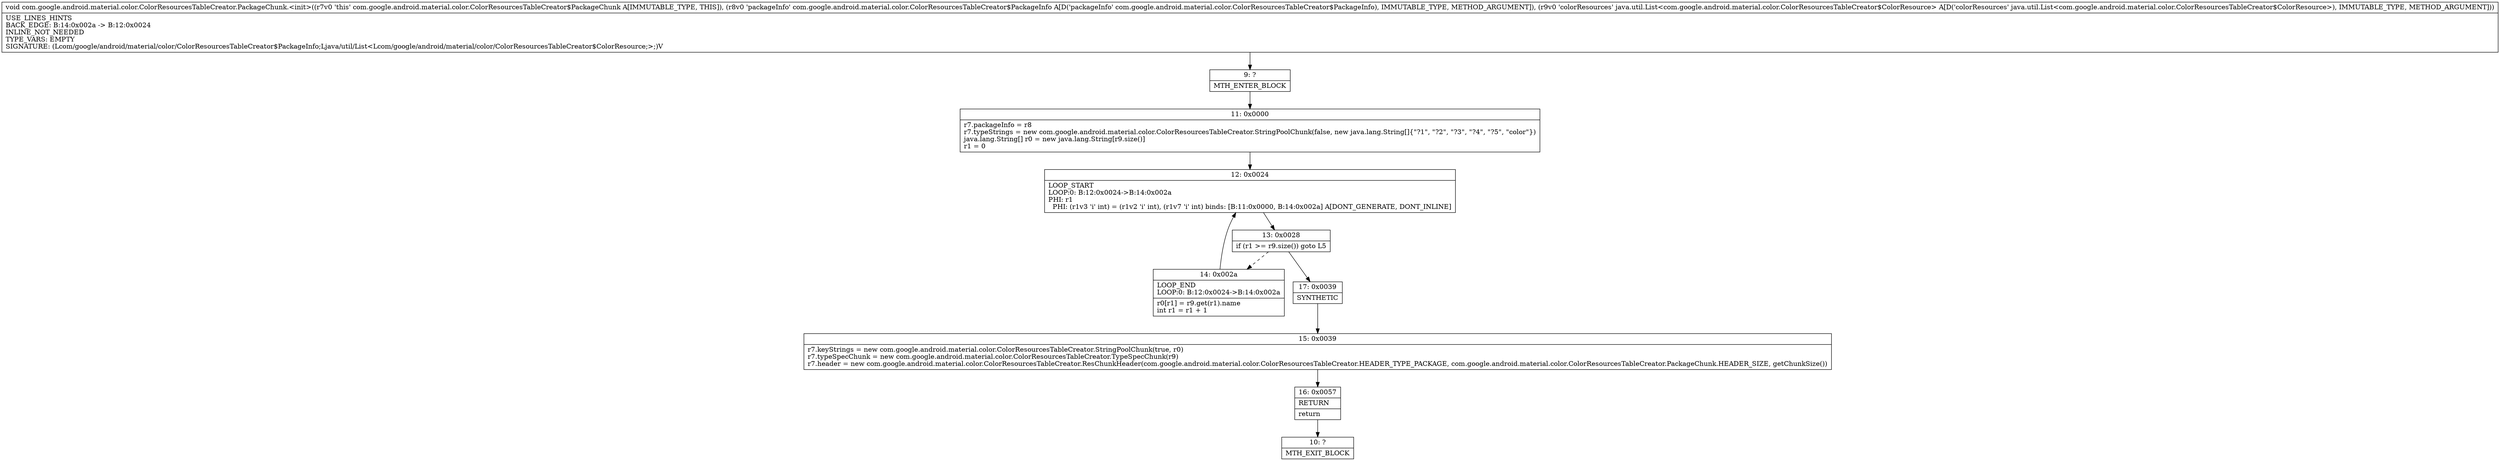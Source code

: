digraph "CFG forcom.google.android.material.color.ColorResourcesTableCreator.PackageChunk.\<init\>(Lcom\/google\/android\/material\/color\/ColorResourcesTableCreator$PackageInfo;Ljava\/util\/List;)V" {
Node_9 [shape=record,label="{9\:\ ?|MTH_ENTER_BLOCK\l}"];
Node_11 [shape=record,label="{11\:\ 0x0000|r7.packageInfo = r8\lr7.typeStrings = new com.google.android.material.color.ColorResourcesTableCreator.StringPoolChunk(false, new java.lang.String[]\{\"?1\", \"?2\", \"?3\", \"?4\", \"?5\", \"color\"\})\ljava.lang.String[] r0 = new java.lang.String[r9.size()]\lr1 = 0\l}"];
Node_12 [shape=record,label="{12\:\ 0x0024|LOOP_START\lLOOP:0: B:12:0x0024\-\>B:14:0x002a\lPHI: r1 \l  PHI: (r1v3 'i' int) = (r1v2 'i' int), (r1v7 'i' int) binds: [B:11:0x0000, B:14:0x002a] A[DONT_GENERATE, DONT_INLINE]\l}"];
Node_13 [shape=record,label="{13\:\ 0x0028|if (r1 \>= r9.size()) goto L5\l}"];
Node_14 [shape=record,label="{14\:\ 0x002a|LOOP_END\lLOOP:0: B:12:0x0024\-\>B:14:0x002a\l|r0[r1] = r9.get(r1).name\lint r1 = r1 + 1\l}"];
Node_17 [shape=record,label="{17\:\ 0x0039|SYNTHETIC\l}"];
Node_15 [shape=record,label="{15\:\ 0x0039|r7.keyStrings = new com.google.android.material.color.ColorResourcesTableCreator.StringPoolChunk(true, r0)\lr7.typeSpecChunk = new com.google.android.material.color.ColorResourcesTableCreator.TypeSpecChunk(r9)\lr7.header = new com.google.android.material.color.ColorResourcesTableCreator.ResChunkHeader(com.google.android.material.color.ColorResourcesTableCreator.HEADER_TYPE_PACKAGE, com.google.android.material.color.ColorResourcesTableCreator.PackageChunk.HEADER_SIZE, getChunkSize())\l}"];
Node_16 [shape=record,label="{16\:\ 0x0057|RETURN\l|return\l}"];
Node_10 [shape=record,label="{10\:\ ?|MTH_EXIT_BLOCK\l}"];
MethodNode[shape=record,label="{void com.google.android.material.color.ColorResourcesTableCreator.PackageChunk.\<init\>((r7v0 'this' com.google.android.material.color.ColorResourcesTableCreator$PackageChunk A[IMMUTABLE_TYPE, THIS]), (r8v0 'packageInfo' com.google.android.material.color.ColorResourcesTableCreator$PackageInfo A[D('packageInfo' com.google.android.material.color.ColorResourcesTableCreator$PackageInfo), IMMUTABLE_TYPE, METHOD_ARGUMENT]), (r9v0 'colorResources' java.util.List\<com.google.android.material.color.ColorResourcesTableCreator$ColorResource\> A[D('colorResources' java.util.List\<com.google.android.material.color.ColorResourcesTableCreator$ColorResource\>), IMMUTABLE_TYPE, METHOD_ARGUMENT]))  | USE_LINES_HINTS\lBACK_EDGE: B:14:0x002a \-\> B:12:0x0024\lINLINE_NOT_NEEDED\lTYPE_VARS: EMPTY\lSIGNATURE: (Lcom\/google\/android\/material\/color\/ColorResourcesTableCreator$PackageInfo;Ljava\/util\/List\<Lcom\/google\/android\/material\/color\/ColorResourcesTableCreator$ColorResource;\>;)V\l}"];
MethodNode -> Node_9;Node_9 -> Node_11;
Node_11 -> Node_12;
Node_12 -> Node_13;
Node_13 -> Node_14[style=dashed];
Node_13 -> Node_17;
Node_14 -> Node_12;
Node_17 -> Node_15;
Node_15 -> Node_16;
Node_16 -> Node_10;
}

